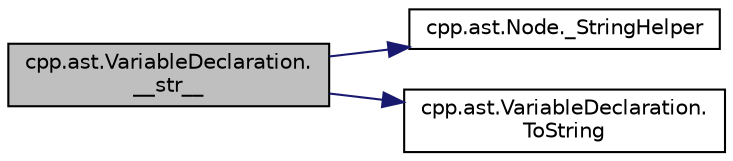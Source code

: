 digraph "cpp.ast.VariableDeclaration.__str__"
{
  edge [fontname="Helvetica",fontsize="10",labelfontname="Helvetica",labelfontsize="10"];
  node [fontname="Helvetica",fontsize="10",shape=record];
  rankdir="LR";
  Node2 [label="cpp.ast.VariableDeclaration.\l__str__",height=0.2,width=0.4,color="black", fillcolor="grey75", style="filled", fontcolor="black"];
  Node2 -> Node3 [color="midnightblue",fontsize="10",style="solid",fontname="Helvetica"];
  Node3 [label="cpp.ast.Node._StringHelper",height=0.2,width=0.4,color="black", fillcolor="white", style="filled",URL="$d6/d9c/classcpp_1_1ast_1_1_node.html#acb9507fa368fa5d6045a9eb9a0a8c3d3"];
  Node2 -> Node4 [color="midnightblue",fontsize="10",style="solid",fontname="Helvetica"];
  Node4 [label="cpp.ast.VariableDeclaration.\lToString",height=0.2,width=0.4,color="black", fillcolor="white", style="filled",URL="$d1/db4/classcpp_1_1ast_1_1_variable_declaration.html#a047aa4afddf7b7823a4095cea9477a21"];
}
